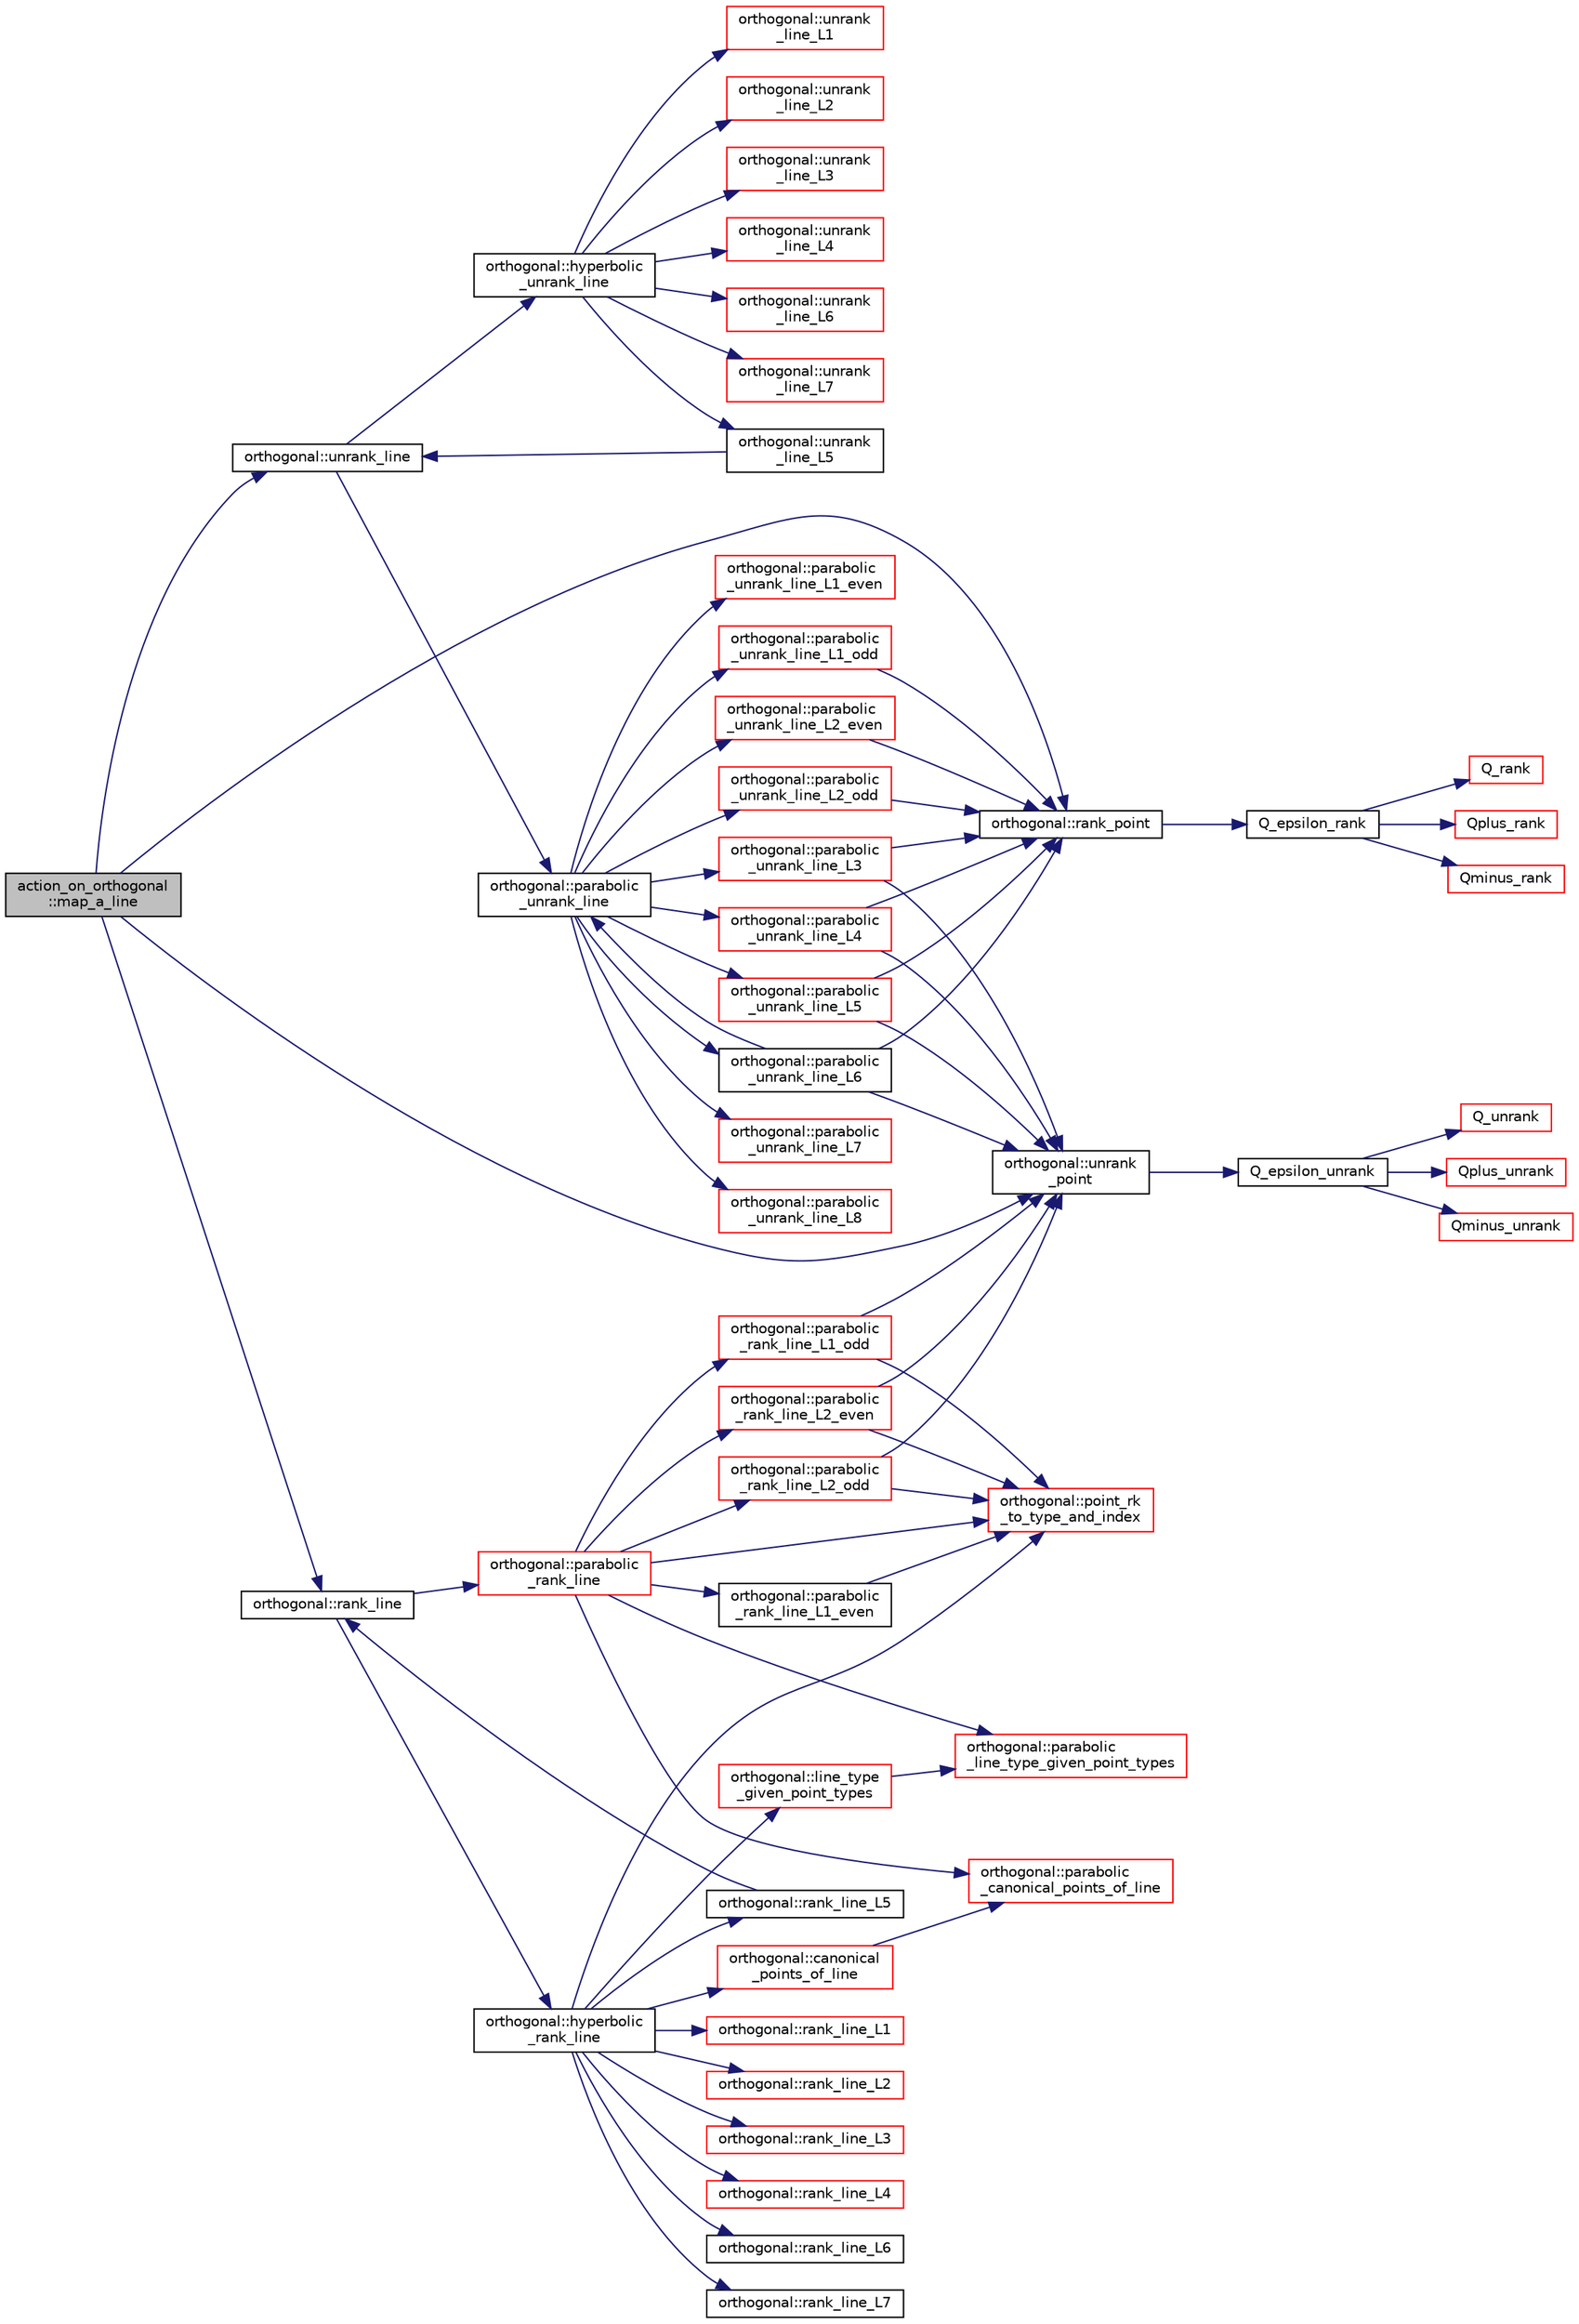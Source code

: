 digraph "action_on_orthogonal::map_a_line"
{
  edge [fontname="Helvetica",fontsize="10",labelfontname="Helvetica",labelfontsize="10"];
  node [fontname="Helvetica",fontsize="10",shape=record];
  rankdir="LR";
  Node432 [label="action_on_orthogonal\l::map_a_line",height=0.2,width=0.4,color="black", fillcolor="grey75", style="filled", fontcolor="black"];
  Node432 -> Node433 [color="midnightblue",fontsize="10",style="solid",fontname="Helvetica"];
  Node433 [label="orthogonal::unrank_line",height=0.2,width=0.4,color="black", fillcolor="white", style="filled",URL="$d7/daa/classorthogonal.html#a27fec576f6e11b80dd4503fa3cf7611e"];
  Node433 -> Node434 [color="midnightblue",fontsize="10",style="solid",fontname="Helvetica"];
  Node434 [label="orthogonal::hyperbolic\l_unrank_line",height=0.2,width=0.4,color="black", fillcolor="white", style="filled",URL="$d7/daa/classorthogonal.html#a94952194cdcc478feb676e97e2e272f2"];
  Node434 -> Node435 [color="midnightblue",fontsize="10",style="solid",fontname="Helvetica"];
  Node435 [label="orthogonal::unrank\l_line_L1",height=0.2,width=0.4,color="red", fillcolor="white", style="filled",URL="$d7/daa/classorthogonal.html#aca204928ad9c6c2d9e9afe2ea5af6d60"];
  Node434 -> Node503 [color="midnightblue",fontsize="10",style="solid",fontname="Helvetica"];
  Node503 [label="orthogonal::unrank\l_line_L2",height=0.2,width=0.4,color="red", fillcolor="white", style="filled",URL="$d7/daa/classorthogonal.html#abb7883ab6e8726606f8b82094d1181a5"];
  Node434 -> Node506 [color="midnightblue",fontsize="10",style="solid",fontname="Helvetica"];
  Node506 [label="orthogonal::unrank\l_line_L3",height=0.2,width=0.4,color="red", fillcolor="white", style="filled",URL="$d7/daa/classorthogonal.html#a3546eded4c93131b31df43de26a08991"];
  Node434 -> Node507 [color="midnightblue",fontsize="10",style="solid",fontname="Helvetica"];
  Node507 [label="orthogonal::unrank\l_line_L4",height=0.2,width=0.4,color="red", fillcolor="white", style="filled",URL="$d7/daa/classorthogonal.html#ab207c36ebccd5b91981d678a56ffd9eb"];
  Node434 -> Node508 [color="midnightblue",fontsize="10",style="solid",fontname="Helvetica"];
  Node508 [label="orthogonal::unrank\l_line_L5",height=0.2,width=0.4,color="black", fillcolor="white", style="filled",URL="$d7/daa/classorthogonal.html#a64148a40b356447a00d985789ad74c82"];
  Node508 -> Node433 [color="midnightblue",fontsize="10",style="solid",fontname="Helvetica"];
  Node434 -> Node509 [color="midnightblue",fontsize="10",style="solid",fontname="Helvetica"];
  Node509 [label="orthogonal::unrank\l_line_L6",height=0.2,width=0.4,color="red", fillcolor="white", style="filled",URL="$d7/daa/classorthogonal.html#a91145776fc4185d7277ddf019064f7ea"];
  Node434 -> Node510 [color="midnightblue",fontsize="10",style="solid",fontname="Helvetica"];
  Node510 [label="orthogonal::unrank\l_line_L7",height=0.2,width=0.4,color="red", fillcolor="white", style="filled",URL="$d7/daa/classorthogonal.html#a6dbd5481e532a8f7232acded49f5c05e"];
  Node433 -> Node511 [color="midnightblue",fontsize="10",style="solid",fontname="Helvetica"];
  Node511 [label="orthogonal::parabolic\l_unrank_line",height=0.2,width=0.4,color="black", fillcolor="white", style="filled",URL="$d7/daa/classorthogonal.html#a449cc51a62e11b8699befe951b0f8a4c"];
  Node511 -> Node512 [color="midnightblue",fontsize="10",style="solid",fontname="Helvetica"];
  Node512 [label="orthogonal::parabolic\l_unrank_line_L1_even",height=0.2,width=0.4,color="red", fillcolor="white", style="filled",URL="$d7/daa/classorthogonal.html#a83a57c7023d5a61881d39f00f7717d8b"];
  Node511 -> Node513 [color="midnightblue",fontsize="10",style="solid",fontname="Helvetica"];
  Node513 [label="orthogonal::parabolic\l_unrank_line_L1_odd",height=0.2,width=0.4,color="red", fillcolor="white", style="filled",URL="$d7/daa/classorthogonal.html#af59966fe1bb32196deaafbe6849fdeb1"];
  Node513 -> Node461 [color="midnightblue",fontsize="10",style="solid",fontname="Helvetica"];
  Node461 [label="orthogonal::rank_point",height=0.2,width=0.4,color="black", fillcolor="white", style="filled",URL="$d7/daa/classorthogonal.html#adb4f1528590a804b3c011a68c9ebf655"];
  Node461 -> Node462 [color="midnightblue",fontsize="10",style="solid",fontname="Helvetica"];
  Node462 [label="Q_epsilon_rank",height=0.2,width=0.4,color="black", fillcolor="white", style="filled",URL="$d4/d67/geometry_8h.html#a0949e1151174e2988aa697cb31942e97"];
  Node462 -> Node463 [color="midnightblue",fontsize="10",style="solid",fontname="Helvetica"];
  Node463 [label="Q_rank",height=0.2,width=0.4,color="red", fillcolor="white", style="filled",URL="$db/da0/lib_2foundations_2geometry_2orthogonal__points_8_c.html#ad2671f4db3224df1e22494b9d946375e"];
  Node462 -> Node479 [color="midnightblue",fontsize="10",style="solid",fontname="Helvetica"];
  Node479 [label="Qplus_rank",height=0.2,width=0.4,color="red", fillcolor="white", style="filled",URL="$db/da0/lib_2foundations_2geometry_2orthogonal__points_8_c.html#aaa1be357d007a845ce2866169d63afb7"];
  Node462 -> Node480 [color="midnightblue",fontsize="10",style="solid",fontname="Helvetica"];
  Node480 [label="Qminus_rank",height=0.2,width=0.4,color="red", fillcolor="white", style="filled",URL="$db/da0/lib_2foundations_2geometry_2orthogonal__points_8_c.html#aec3e3dad3c2c12fa081edab0af2cb91a"];
  Node511 -> Node540 [color="midnightblue",fontsize="10",style="solid",fontname="Helvetica"];
  Node540 [label="orthogonal::parabolic\l_unrank_line_L2_even",height=0.2,width=0.4,color="red", fillcolor="white", style="filled",URL="$d7/daa/classorthogonal.html#a57a7ad0d16ea67c0636c9f179eeed5d1"];
  Node540 -> Node461 [color="midnightblue",fontsize="10",style="solid",fontname="Helvetica"];
  Node511 -> Node542 [color="midnightblue",fontsize="10",style="solid",fontname="Helvetica"];
  Node542 [label="orthogonal::parabolic\l_unrank_line_L2_odd",height=0.2,width=0.4,color="red", fillcolor="white", style="filled",URL="$d7/daa/classorthogonal.html#a9ab8a29daee27c60803e2bf5026a9a9e"];
  Node542 -> Node461 [color="midnightblue",fontsize="10",style="solid",fontname="Helvetica"];
  Node511 -> Node544 [color="midnightblue",fontsize="10",style="solid",fontname="Helvetica"];
  Node544 [label="orthogonal::parabolic\l_unrank_line_L3",height=0.2,width=0.4,color="red", fillcolor="white", style="filled",URL="$d7/daa/classorthogonal.html#ae1edfba289a03ed4d383514c2b0dc4b7"];
  Node544 -> Node439 [color="midnightblue",fontsize="10",style="solid",fontname="Helvetica"];
  Node439 [label="orthogonal::unrank\l_point",height=0.2,width=0.4,color="black", fillcolor="white", style="filled",URL="$d7/daa/classorthogonal.html#ab655117100f7c66c19817b84ac5ac0a0"];
  Node439 -> Node440 [color="midnightblue",fontsize="10",style="solid",fontname="Helvetica"];
  Node440 [label="Q_epsilon_unrank",height=0.2,width=0.4,color="black", fillcolor="white", style="filled",URL="$d4/d67/geometry_8h.html#af162c4d30d4a6528299e37551c353e7b"];
  Node440 -> Node441 [color="midnightblue",fontsize="10",style="solid",fontname="Helvetica"];
  Node441 [label="Q_unrank",height=0.2,width=0.4,color="red", fillcolor="white", style="filled",URL="$db/da0/lib_2foundations_2geometry_2orthogonal__points_8_c.html#a6d02923d5b54ef796934e753e6f5b65b"];
  Node440 -> Node459 [color="midnightblue",fontsize="10",style="solid",fontname="Helvetica"];
  Node459 [label="Qplus_unrank",height=0.2,width=0.4,color="red", fillcolor="white", style="filled",URL="$db/da0/lib_2foundations_2geometry_2orthogonal__points_8_c.html#ad50512edd586919700e033744b4a03c8"];
  Node440 -> Node460 [color="midnightblue",fontsize="10",style="solid",fontname="Helvetica"];
  Node460 [label="Qminus_unrank",height=0.2,width=0.4,color="red", fillcolor="white", style="filled",URL="$db/da0/lib_2foundations_2geometry_2orthogonal__points_8_c.html#ac2dd18f435ab479095b836a483c12c7d"];
  Node544 -> Node461 [color="midnightblue",fontsize="10",style="solid",fontname="Helvetica"];
  Node511 -> Node549 [color="midnightblue",fontsize="10",style="solid",fontname="Helvetica"];
  Node549 [label="orthogonal::parabolic\l_unrank_line_L4",height=0.2,width=0.4,color="red", fillcolor="white", style="filled",URL="$d7/daa/classorthogonal.html#a6a30b6c7f59498ad8c7f2bec7c78d2ff"];
  Node549 -> Node461 [color="midnightblue",fontsize="10",style="solid",fontname="Helvetica"];
  Node549 -> Node439 [color="midnightblue",fontsize="10",style="solid",fontname="Helvetica"];
  Node511 -> Node551 [color="midnightblue",fontsize="10",style="solid",fontname="Helvetica"];
  Node551 [label="orthogonal::parabolic\l_unrank_line_L5",height=0.2,width=0.4,color="red", fillcolor="white", style="filled",URL="$d7/daa/classorthogonal.html#a77831b97ebbbc5d8103c5e7e0edfeb9b"];
  Node551 -> Node461 [color="midnightblue",fontsize="10",style="solid",fontname="Helvetica"];
  Node551 -> Node439 [color="midnightblue",fontsize="10",style="solid",fontname="Helvetica"];
  Node511 -> Node553 [color="midnightblue",fontsize="10",style="solid",fontname="Helvetica"];
  Node553 [label="orthogonal::parabolic\l_unrank_line_L6",height=0.2,width=0.4,color="black", fillcolor="white", style="filled",URL="$d7/daa/classorthogonal.html#a3fecd8b43b3e09d6b35e550850b11d56"];
  Node553 -> Node511 [color="midnightblue",fontsize="10",style="solid",fontname="Helvetica"];
  Node553 -> Node439 [color="midnightblue",fontsize="10",style="solid",fontname="Helvetica"];
  Node553 -> Node461 [color="midnightblue",fontsize="10",style="solid",fontname="Helvetica"];
  Node511 -> Node554 [color="midnightblue",fontsize="10",style="solid",fontname="Helvetica"];
  Node554 [label="orthogonal::parabolic\l_unrank_line_L7",height=0.2,width=0.4,color="red", fillcolor="white", style="filled",URL="$d7/daa/classorthogonal.html#af37feffb93b694bd8b9f5ff5f8bdd4eb"];
  Node511 -> Node555 [color="midnightblue",fontsize="10",style="solid",fontname="Helvetica"];
  Node555 [label="orthogonal::parabolic\l_unrank_line_L8",height=0.2,width=0.4,color="red", fillcolor="white", style="filled",URL="$d7/daa/classorthogonal.html#a97e23bbc8eb995d6ee0dba00f2b0d34f"];
  Node432 -> Node439 [color="midnightblue",fontsize="10",style="solid",fontname="Helvetica"];
  Node432 -> Node461 [color="midnightblue",fontsize="10",style="solid",fontname="Helvetica"];
  Node432 -> Node556 [color="midnightblue",fontsize="10",style="solid",fontname="Helvetica"];
  Node556 [label="orthogonal::rank_line",height=0.2,width=0.4,color="black", fillcolor="white", style="filled",URL="$d7/daa/classorthogonal.html#a5e1b5a3eb76840f425e71f25dabcd470"];
  Node556 -> Node557 [color="midnightblue",fontsize="10",style="solid",fontname="Helvetica"];
  Node557 [label="orthogonal::hyperbolic\l_rank_line",height=0.2,width=0.4,color="black", fillcolor="white", style="filled",URL="$d7/daa/classorthogonal.html#a2810f9a6851f445b03fdbfe2a888e9f5"];
  Node557 -> Node558 [color="midnightblue",fontsize="10",style="solid",fontname="Helvetica"];
  Node558 [label="orthogonal::point_rk\l_to_type_and_index",height=0.2,width=0.4,color="red", fillcolor="white", style="filled",URL="$d7/daa/classorthogonal.html#a5419c9c6b60c81e6e66f3606e7ad1815"];
  Node557 -> Node570 [color="midnightblue",fontsize="10",style="solid",fontname="Helvetica"];
  Node570 [label="orthogonal::line_type\l_given_point_types",height=0.2,width=0.4,color="red", fillcolor="white", style="filled",URL="$d7/daa/classorthogonal.html#abffd6b3e0d545fbe7799a2e2c1038aba"];
  Node570 -> Node578 [color="midnightblue",fontsize="10",style="solid",fontname="Helvetica"];
  Node578 [label="orthogonal::parabolic\l_line_type_given_point_types",height=0.2,width=0.4,color="red", fillcolor="white", style="filled",URL="$d7/daa/classorthogonal.html#af1894e9b4951ea3b58fafaec8e1314d4"];
  Node557 -> Node587 [color="midnightblue",fontsize="10",style="solid",fontname="Helvetica"];
  Node587 [label="orthogonal::canonical\l_points_of_line",height=0.2,width=0.4,color="red", fillcolor="white", style="filled",URL="$d7/daa/classorthogonal.html#a561d7c5426dcdb221a961ab2f0d89ae4"];
  Node587 -> Node596 [color="midnightblue",fontsize="10",style="solid",fontname="Helvetica"];
  Node596 [label="orthogonal::parabolic\l_canonical_points_of_line",height=0.2,width=0.4,color="red", fillcolor="white", style="filled",URL="$d7/daa/classorthogonal.html#a7f1b4034dcfc0c22f06242b179466594"];
  Node557 -> Node602 [color="midnightblue",fontsize="10",style="solid",fontname="Helvetica"];
  Node602 [label="orthogonal::rank_line_L1",height=0.2,width=0.4,color="red", fillcolor="white", style="filled",URL="$d7/daa/classorthogonal.html#a2d89d504dee5256f035591c1cb64e129"];
  Node557 -> Node603 [color="midnightblue",fontsize="10",style="solid",fontname="Helvetica"];
  Node603 [label="orthogonal::rank_line_L2",height=0.2,width=0.4,color="red", fillcolor="white", style="filled",URL="$d7/daa/classorthogonal.html#abd9adb280933c973c9288e2764f72256"];
  Node557 -> Node604 [color="midnightblue",fontsize="10",style="solid",fontname="Helvetica"];
  Node604 [label="orthogonal::rank_line_L3",height=0.2,width=0.4,color="red", fillcolor="white", style="filled",URL="$d7/daa/classorthogonal.html#a45ebd133d98a13f8c10e1ff0310874a9"];
  Node557 -> Node605 [color="midnightblue",fontsize="10",style="solid",fontname="Helvetica"];
  Node605 [label="orthogonal::rank_line_L4",height=0.2,width=0.4,color="red", fillcolor="white", style="filled",URL="$d7/daa/classorthogonal.html#a80dc34bc12588a8b6e70cf00cd9558a6"];
  Node557 -> Node606 [color="midnightblue",fontsize="10",style="solid",fontname="Helvetica"];
  Node606 [label="orthogonal::rank_line_L5",height=0.2,width=0.4,color="black", fillcolor="white", style="filled",URL="$d7/daa/classorthogonal.html#a80bcc065004ef76b70cef437fff6f54c"];
  Node606 -> Node556 [color="midnightblue",fontsize="10",style="solid",fontname="Helvetica"];
  Node557 -> Node607 [color="midnightblue",fontsize="10",style="solid",fontname="Helvetica"];
  Node607 [label="orthogonal::rank_line_L6",height=0.2,width=0.4,color="black", fillcolor="white", style="filled",URL="$d7/daa/classorthogonal.html#aa32bfc8e78ece724ecbc703e94288a14"];
  Node557 -> Node608 [color="midnightblue",fontsize="10",style="solid",fontname="Helvetica"];
  Node608 [label="orthogonal::rank_line_L7",height=0.2,width=0.4,color="black", fillcolor="white", style="filled",URL="$d7/daa/classorthogonal.html#aea60e6f3746fe39f8d321bc51f67fa3e"];
  Node556 -> Node609 [color="midnightblue",fontsize="10",style="solid",fontname="Helvetica"];
  Node609 [label="orthogonal::parabolic\l_rank_line",height=0.2,width=0.4,color="red", fillcolor="white", style="filled",URL="$d7/daa/classorthogonal.html#a7df334ceca90bc5b90c56354dbaf45c9"];
  Node609 -> Node558 [color="midnightblue",fontsize="10",style="solid",fontname="Helvetica"];
  Node609 -> Node578 [color="midnightblue",fontsize="10",style="solid",fontname="Helvetica"];
  Node609 -> Node596 [color="midnightblue",fontsize="10",style="solid",fontname="Helvetica"];
  Node609 -> Node610 [color="midnightblue",fontsize="10",style="solid",fontname="Helvetica"];
  Node610 [label="orthogonal::parabolic\l_rank_line_L1_even",height=0.2,width=0.4,color="black", fillcolor="white", style="filled",URL="$d7/daa/classorthogonal.html#a7f055ba3f318499430444e583ed03ee3"];
  Node610 -> Node558 [color="midnightblue",fontsize="10",style="solid",fontname="Helvetica"];
  Node609 -> Node611 [color="midnightblue",fontsize="10",style="solid",fontname="Helvetica"];
  Node611 [label="orthogonal::parabolic\l_rank_line_L1_odd",height=0.2,width=0.4,color="red", fillcolor="white", style="filled",URL="$d7/daa/classorthogonal.html#aab93abadf848b0a5d72b367f155cd7e4"];
  Node611 -> Node558 [color="midnightblue",fontsize="10",style="solid",fontname="Helvetica"];
  Node611 -> Node439 [color="midnightblue",fontsize="10",style="solid",fontname="Helvetica"];
  Node609 -> Node615 [color="midnightblue",fontsize="10",style="solid",fontname="Helvetica"];
  Node615 [label="orthogonal::parabolic\l_rank_line_L2_even",height=0.2,width=0.4,color="red", fillcolor="white", style="filled",URL="$d7/daa/classorthogonal.html#ad884e741520104066da699b1133deeb0"];
  Node615 -> Node558 [color="midnightblue",fontsize="10",style="solid",fontname="Helvetica"];
  Node615 -> Node439 [color="midnightblue",fontsize="10",style="solid",fontname="Helvetica"];
  Node609 -> Node617 [color="midnightblue",fontsize="10",style="solid",fontname="Helvetica"];
  Node617 [label="orthogonal::parabolic\l_rank_line_L2_odd",height=0.2,width=0.4,color="red", fillcolor="white", style="filled",URL="$d7/daa/classorthogonal.html#a87ddd814e99966b82e69a1041307074f"];
  Node617 -> Node558 [color="midnightblue",fontsize="10",style="solid",fontname="Helvetica"];
  Node617 -> Node439 [color="midnightblue",fontsize="10",style="solid",fontname="Helvetica"];
}
